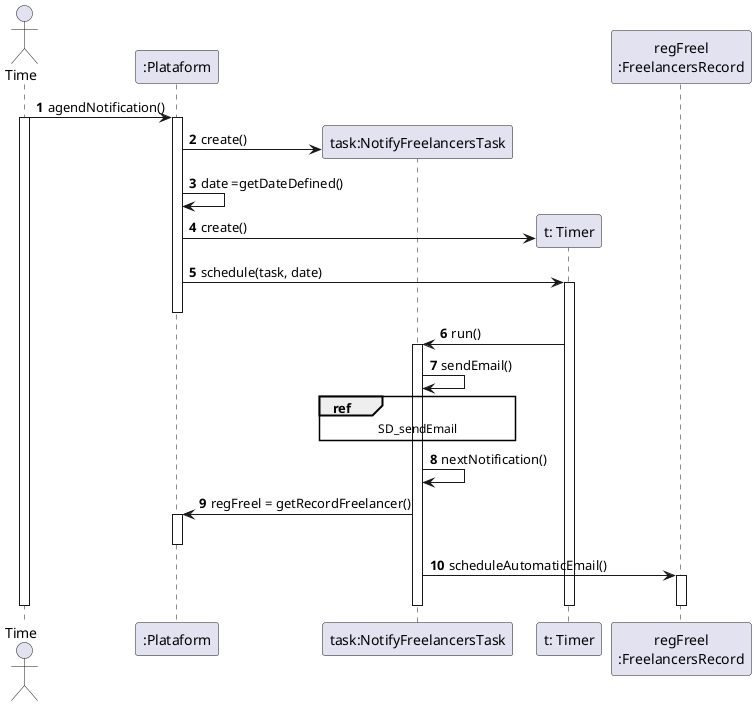@startuml
autonumber

actor "Time" as TEMPO

participant ":Plataform" as PLAT
participant "task:NotifyFreelancersTask" as SCAT
participant "t: Timer" as TIMER
participant "regFreel\n:FreelancersRecord" as RFREEL


TEMPO -> PLAT : agendNotification()
activate TEMPO

activate PLAT
PLAT -> SCAT** : create()
PLAT -> PLAT : date =getDateDefined()
PLAT -> TIMER** : create()
PLAT -> TIMER : schedule(task, date)
activate TIMER
deactivate PLAT

TIMER -> SCAT : run()
activate SCAT
SCAT -> SCAT : sendEmail()

REF over SCAT
SD_sendEmail
end REF

SCAT -> SCAT : nextNotification()


SCAT -> PLAT : regFreel = getRecordFreelancer()
activate PLAT
deactivate PLAT

SCAT -> RFREEL : scheduleAutomaticEmail()
activate RFREEL
deactivate RFREEL

deactivate TIMER
deactivate SCAT
deactivate TEMPO


@enduml